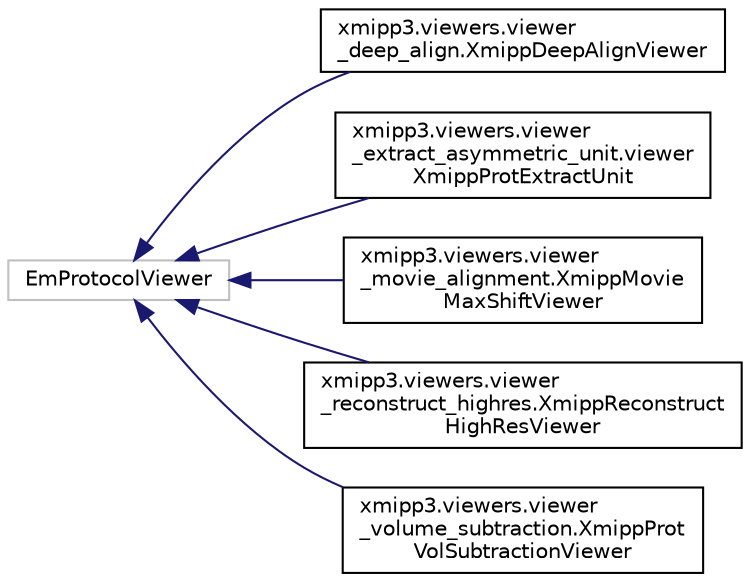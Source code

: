 digraph "Graphical Class Hierarchy"
{
  edge [fontname="Helvetica",fontsize="10",labelfontname="Helvetica",labelfontsize="10"];
  node [fontname="Helvetica",fontsize="10",shape=record];
  rankdir="LR";
  Node512 [label="EmProtocolViewer",height=0.2,width=0.4,color="grey75", fillcolor="white", style="filled"];
  Node512 -> Node0 [dir="back",color="midnightblue",fontsize="10",style="solid",fontname="Helvetica"];
  Node0 [label="xmipp3.viewers.viewer\l_deep_align.XmippDeepAlignViewer",height=0.2,width=0.4,color="black", fillcolor="white", style="filled",URL="$classxmipp3_1_1viewers_1_1viewer__deep__align_1_1XmippDeepAlignViewer.html"];
  Node512 -> Node514 [dir="back",color="midnightblue",fontsize="10",style="solid",fontname="Helvetica"];
  Node514 [label="xmipp3.viewers.viewer\l_extract_asymmetric_unit.viewer\lXmippProtExtractUnit",height=0.2,width=0.4,color="black", fillcolor="white", style="filled",URL="$classxmipp3_1_1viewers_1_1viewer__extract__asymmetric__unit_1_1viewerXmippProtExtractUnit.html"];
  Node512 -> Node515 [dir="back",color="midnightblue",fontsize="10",style="solid",fontname="Helvetica"];
  Node515 [label="xmipp3.viewers.viewer\l_movie_alignment.XmippMovie\lMaxShiftViewer",height=0.2,width=0.4,color="black", fillcolor="white", style="filled",URL="$classxmipp3_1_1viewers_1_1viewer__movie__alignment_1_1XmippMovieMaxShiftViewer.html"];
  Node512 -> Node516 [dir="back",color="midnightblue",fontsize="10",style="solid",fontname="Helvetica"];
  Node516 [label="xmipp3.viewers.viewer\l_reconstruct_highres.XmippReconstruct\lHighResViewer",height=0.2,width=0.4,color="black", fillcolor="white", style="filled",URL="$classxmipp3_1_1viewers_1_1viewer__reconstruct__highres_1_1XmippReconstructHighResViewer.html"];
  Node512 -> Node517 [dir="back",color="midnightblue",fontsize="10",style="solid",fontname="Helvetica"];
  Node517 [label="xmipp3.viewers.viewer\l_volume_subtraction.XmippProt\lVolSubtractionViewer",height=0.2,width=0.4,color="black", fillcolor="white", style="filled",URL="$classxmipp3_1_1viewers_1_1viewer__volume__subtraction_1_1XmippProtVolSubtractionViewer.html"];
}

